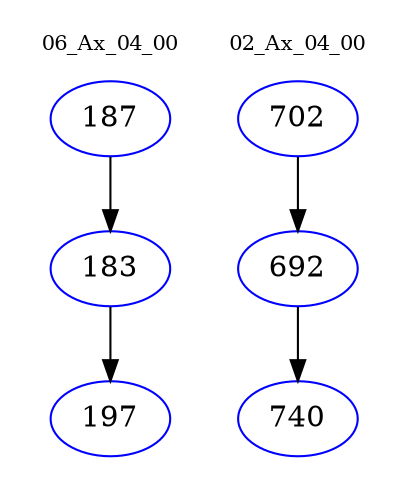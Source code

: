 digraph{
subgraph cluster_0 {
color = white
label = "06_Ax_04_00";
fontsize=10;
T0_187 [label="187", color="blue"]
T0_187 -> T0_183 [color="black"]
T0_183 [label="183", color="blue"]
T0_183 -> T0_197 [color="black"]
T0_197 [label="197", color="blue"]
}
subgraph cluster_1 {
color = white
label = "02_Ax_04_00";
fontsize=10;
T1_702 [label="702", color="blue"]
T1_702 -> T1_692 [color="black"]
T1_692 [label="692", color="blue"]
T1_692 -> T1_740 [color="black"]
T1_740 [label="740", color="blue"]
}
}
